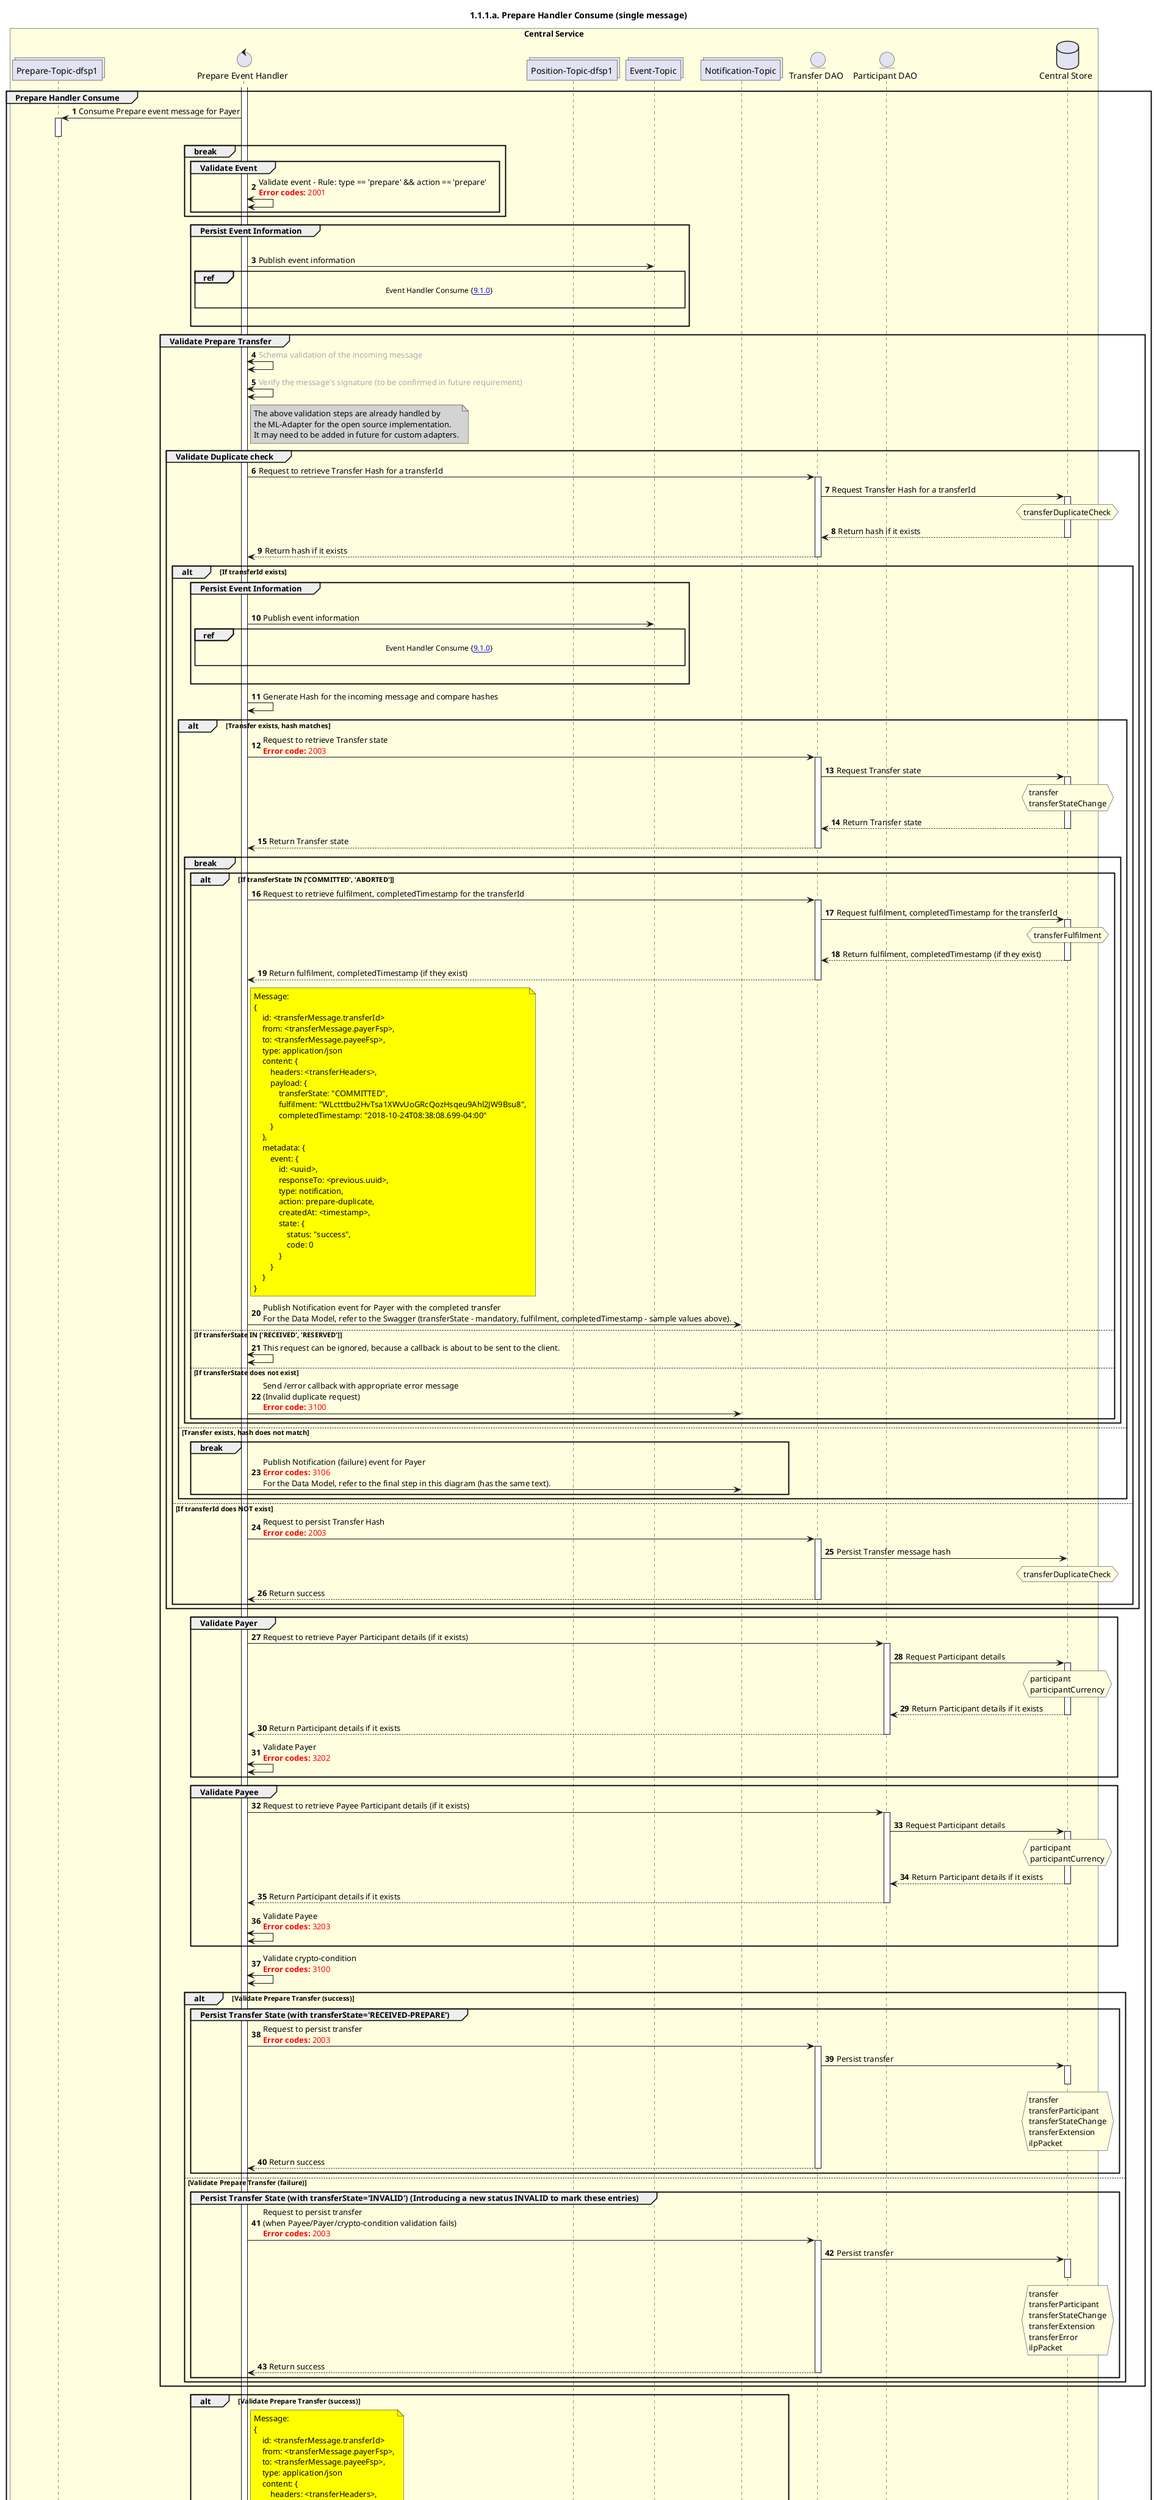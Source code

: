 /'*****
 License
 --------------
 Copyright © 2017 Bill & Melinda Gates Foundation
 The Mojaloop files are made available by the Bill & Melinda Gates Foundation under the Apache License, Version 2.0 (the "License") and you may not use these files except in compliance with the License. You may obtain a copy of the License at
 http://www.apache.org/licenses/LICENSE-2.0
 Unless required by applicable law or agreed to in writing, the Mojaloop files are distributed on an "AS IS" BASIS, WITHOUT WARRANTIES OR CONDITIONS OF ANY KIND, either express or implied. See the License for the specific language governing permissions and limitations under the License.
 Contributors
 --------------
 This is the official list of the Mojaloop project contributors for this file.
 Names of the original copyright holders (individuals or organizations)
 should be listed with a '*' in the first column. People who have
 contributed from an organization can be listed under the organization
 that actually holds the copyright for their contributions (see the
 Gates Foundation organization for an example). Those individuals should have
 their names indented and be marked with a '-'. Email address can be added
 optionally within square brackets <email>.
 * Gates Foundation
 - Name Surname <name.surname@gatesfoundation.com>

 * Shashikant Hirugade <shashikant.hirugade@modusbox.com>
 * Georgi Georgiev <georgi.georgiev@modusbox.com>
 * Rajiv Mothilal <rajiv.mothilal@modusbox.com>
 * Samuel Kummary <sam@modusbox.com>
 * Miguel de Barros <miguel.debarros@modusbox.com>
 --------------
 ******'/

@startuml
' declate title
title 1.1.1.a. Prepare Handler Consume (single message)

autonumber

' Actor Keys:
'   boundary - APIs/Interfaces, etc
'   collections - Kafka Topics
'   control - Kafka Consumers
'   entity - Database Access Objects
'   database - Database Persistance Store

' declare actors
collections "Prepare-Topic-dfsp1" as TOPIC_PREPARE_DFSP1
control "Prepare Event Handler" as PREP_HANDLER
collections "Position-Topic-dfsp1" as TOPIC_POSITION_DFSP1
collections "Event-Topic" as TOPIC_EVENTS
collections "Notification-Topic" as TOPIC_NOTIFICATIONS
entity "Transfer DAO" as TRANS_DAO
entity "Participant DAO" as PARTICIPANT_DAO
database "Central Store" as DB

box "Central Service" #LightYellow
    participant TOPIC_PREPARE_DFSP1
    participant PREP_HANDLER
    participant TOPIC_POSITION_DFSP1
    participant TOPIC_EVENTS
    participant TOPIC_NOTIFICATIONS
    participant TRANS_DAO
    participant PARTICIPANT_DAO
    participant DB
end box

' start flow
activate PREP_HANDLER
group Prepare Handler Consume
    TOPIC_PREPARE_DFSP1 <- PREP_HANDLER: Consume Prepare event message for Payer
    activate TOPIC_PREPARE_DFSP1
    deactivate TOPIC_PREPARE_DFSP1

    break
        group Validate Event
            PREP_HANDLER <-> PREP_HANDLER: Validate event - Rule: type == 'prepare' && action == 'prepare'\n<color #FF0000><b>Error codes:</b> 2001</color>
        end
    end

    group Persist Event Information
        |||
        PREP_HANDLER -> TOPIC_EVENTS: Publish event information
        ref over PREP_HANDLER, TOPIC_EVENTS :  Event Handler Consume {[[https://github.com/mojaloop/docs/blob/develop/CentralServices/seq_diagrams/seq-event-9.1.0.svg 9.1.0]]} \n
        |||
    end

    group Validate Prepare Transfer 
        PREP_HANDLER <-> PREP_HANDLER: <color #AAA>Schema validation of the incoming message</color>
        PREP_HANDLER <-> PREP_HANDLER: <color #AAA>Verify the message's signature (to be confirmed in future requirement)</color>
        note right of PREP_HANDLER #lightgrey
            The above validation steps are already handled by
            the ML-Adapter for the open source implementation.
            It may need to be added in future for custom adapters.
        end note
        group Validate Duplicate check
            PREP_HANDLER -> TRANS_DAO: Request to retrieve Transfer Hash for a transferId
            activate TRANS_DAO
            TRANS_DAO -> DB: Request Transfer Hash for a transferId
            activate DB
            hnote over DB #lightyellow
                transferDuplicateCheck
            end note
            TRANS_DAO <-- DB: Return hash if it exists
            deactivate DB
            PREP_HANDLER <-- TRANS_DAO: Return hash if it exists
            deactivate TRANS_DAO

            alt If transferId exists
                group Persist Event Information
                    |||
                    PREP_HANDLER -> TOPIC_EVENTS: Publish event information
                    ref over PREP_HANDLER, TOPIC_EVENTS :  Event Handler Consume {[[https://github.com/mojaloop/docs/blob/develop/CentralServices/seq_diagrams/seq-event-9.1.0.svg 9.1.0]]} \n
                    |||
                end
                PREP_HANDLER -> PREP_HANDLER: Generate Hash for the incoming message and compare hashes

                alt Transfer exists, hash matches    
                    PREP_HANDLER -> TRANS_DAO: Request to retrieve Transfer state \n<color #FF0000><b>Error code:</b> 2003</color>
                    activate TRANS_DAO
                    TRANS_DAO -> DB: Request Transfer state
                    hnote over DB #lightyellow
                        transfer
                        transferStateChange
                    end note
                    activate DB
                    TRANS_DAO <-- DB: Return Transfer state
                    deactivate DB
                    TRANS_DAO --> PREP_HANDLER: Return Transfer state
                    deactivate TRANS_DAO
                    break
                        alt If transferState IN ['COMMITTED', 'ABORTED']
                            PREP_HANDLER -> TRANS_DAO: Request to retrieve fulfilment, completedTimestamp for the transferId
                            activate TRANS_DAO
                            TRANS_DAO -> DB: Request fulfilment, completedTimestamp for the transferId
                            activate DB
                            hnote over DB #lightyellow
                                transferFulfilment
                            end note
                            TRANS_DAO <-- DB: Return fulfilment, completedTimestamp (if they exist)
                            deactivate DB
                            PREP_HANDLER <-- TRANS_DAO: Return fulfilment, completedTimestamp (if they exist)
                            deactivate TRANS_DAO
                            note right of PREP_HANDLER #yellow
                            Message:
                            {
                                id: <transferMessage.transferId>
                                from: <transferMessage.payerFsp>,
                                to: <transferMessage.payeeFsp>,
                                type: application/json
                                content: {
                                    headers: <transferHeaders>,
                                    payload: {
                                        transferState: "COMMITTED",
                                        fulfilment: "WLctttbu2HvTsa1XWvUoGRcQozHsqeu9Ahl2JW9Bsu8",
                                        completedTimestamp: "2018-10-24T08:38:08.699-04:00"
                                    }
                                },
                                metadata: {
                                    event: {
                                        id: <uuid>,
                                        responseTo: <previous.uuid>,
                                        type: notification,
                                        action: prepare-duplicate,
                                        createdAt: <timestamp>,
                                        state: {
                                            status: "success",
                                            code: 0
                                        }
                                    }
                                }
                            }
                        end note
                            PREP_HANDLER -> TOPIC_NOTIFICATIONS: Publish Notification event for Payer with the completed transfer \nFor the Data Model, refer to the Swagger (transferState - mandatory, fulfilment, completedTimestamp - sample values above).
                        else If transferState IN ['RECEIVED', 'RESERVED']
                            PREP_HANDLER <-> PREP_HANDLER: This request can be ignored, because a callback is about to be sent to the client.
                        else If transferState does not exist
                            PREP_HANDLER -> TOPIC_NOTIFICATIONS: Send /error callback with appropriate error message\n(Invalid duplicate request)\n<color #FF0000><b>Error code:</b> 3100</color>
                        end
                    end
                else Transfer exists, hash does not match
                    break
                        PREP_HANDLER -> TOPIC_NOTIFICATIONS: Publish Notification (failure) event for Payer\n<color #FF0000><b>Error codes:</b> 3106</color> \nFor the Data Model, refer to the final step in this diagram (has the same text).
                    end
                end

            else If transferId does NOT exist
                PREP_HANDLER -> TRANS_DAO: Request to persist Transfer Hash \n<color #FF0000><b>Error code:</b> 2003</color>
                activate TRANS_DAO
                TRANS_DAO -> DB: Persist Transfer message hash
                hnote over DB #lightyellow
                    transferDuplicateCheck
                end note
                TRANS_DAO --> PREP_HANDLER: Return success
                deactivate TRANS_DAO
            end
            deactivate TRANS_DAO
            
        end

        group Validate Payer
            PREP_HANDLER -> PARTICIPANT_DAO: Request to retrieve Payer Participant details (if it exists)
            activate PARTICIPANT_DAO
            PARTICIPANT_DAO -> DB: Request Participant details
            hnote over DB #lightyellow
                participant
                participantCurrency
            end note
            activate DB
            PARTICIPANT_DAO <-- DB: Return Participant details if it exists
            deactivate DB
            PARTICIPANT_DAO --> PREP_HANDLER: Return Participant details if it exists
            deactivate PARTICIPANT_DAO
            PREP_HANDLER <-> PREP_HANDLER: Validate Payer\n<color #FF0000><b>Error codes:</b> 3202</color>
        end
        group Validate Payee
            PREP_HANDLER -> PARTICIPANT_DAO: Request to retrieve Payee Participant details (if it exists)
            activate PARTICIPANT_DAO
            PARTICIPANT_DAO -> DB: Request Participant details
            hnote over DB #lightyellow
                participant
                participantCurrency
            end note
            activate DB
            PARTICIPANT_DAO <-- DB: Return Participant details if it exists
            deactivate DB
            PARTICIPANT_DAO --> PREP_HANDLER: Return Participant details if it exists
            deactivate PARTICIPANT_DAO
            PREP_HANDLER <-> PREP_HANDLER: Validate Payee\n<color #FF0000><b>Error codes:</b> 3203</color>
        end
        PREP_HANDLER <-> PREP_HANDLER: Validate crypto-condition\n<color #FF0000><b>Error codes:</b> 3100</color>
        
        alt Validate Prepare Transfer (success)
            group Persist Transfer State (with transferState='RECEIVED-PREPARE')
                PREP_HANDLER -> TRANS_DAO: Request to persist transfer\n<color #FF0000><b>Error codes:</b> 2003</color>
                activate TRANS_DAO
                TRANS_DAO -> DB: Persist transfer
                hnote over DB #lightyellow
                    transfer
                    transferParticipant
                    transferStateChange
                    transferExtension
                    ilpPacket
                end note
                activate DB
                deactivate DB
                TRANS_DAO --> PREP_HANDLER: Return success
                deactivate TRANS_DAO
            end
        else Validate Prepare Transfer (failure)
            group Persist Transfer State (with transferState='INVALID') (Introducing a new status INVALID to mark these entries)
                PREP_HANDLER -> TRANS_DAO: Request to persist transfer\n(when Payee/Payer/crypto-condition validation fails)\n<color #FF0000><b>Error codes:</b> 2003</color>
                activate TRANS_DAO
                TRANS_DAO -> DB: Persist transfer
                hnote over DB #lightyellow
                    transfer
                    transferParticipant
                    transferStateChange
                    transferExtension
                    transferError
                    ilpPacket
                end note
                activate DB
                deactivate DB
                TRANS_DAO --> PREP_HANDLER: Return success
                deactivate TRANS_DAO
            end
        end

    end
    alt Validate Prepare Transfer (success)
        note right of PREP_HANDLER #yellow
            Message:
            {
                id: <transferMessage.transferId>
                from: <transferMessage.payerFsp>,
                to: <transferMessage.payeeFsp>,
                type: application/json
                content: {
                    headers: <transferHeaders>,
                    payload: <transferMessage>
                },
                metadata: {
                    event: {
                        id: <uuid>,
                        responseTo: <previous.uuid>,
                        type: position,
                        action: prepare,
                        createdAt: <timestamp>,
                        state: {
                            status: "success",
                            code: 0
                        }
                    }
                }
            }
        end note
        PREP_HANDLER -> TOPIC_POSITION_DFSP1: Route & Publish Position event for Payer\n<color #FF0000><b>Error codes:</b> 2003</color>
        activate TOPIC_POSITION_DFSP1
        deactivate TOPIC_POSITION_DFSP1
    else Validate Prepare Transfer (failure)
        note right of PREP_HANDLER #yellow
            Message:
            {
                id: <transferMessage.transferId>
                from: <ledgerName>,
                to: <transferMessage.payerFsp>,
                type: application/json
                content: {
                    headers: <transferHeaders>,
                    payload: {
                        "errorInformation": {
                            "errorCode": <possible codes: [2003, 3100, 3105, 3106, 3202, 3203, 3300, 3301]>
                            "errorDescription": "<refer to section 35.1.3 for description>",
                            "extensionList": <transferMessage.extensionList>
                    }
                },
                metadata: {
                    event: {
                        id: <uuid>,
                        responseTo: <previous.uuid>,
                        type: notification,
                        action: prepare,
                        createdAt: <timestamp>,
                        state: {
                            status: 'error',
                            code: <errorInformation.errorCode>
                            description: <errorInformation.errorDescription>
                        }
                    }
                }
            }
        end note
        PREP_HANDLER -> TOPIC_NOTIFICATIONS: Publish Notification (failure) event for Payer\n<color #FF0000><b>Error codes:</b> 2003</color>
        activate TOPIC_NOTIFICATIONS
        deactivate TOPIC_NOTIFICATIONS
    end
end
deactivate PREP_HANDLER
@enduml

